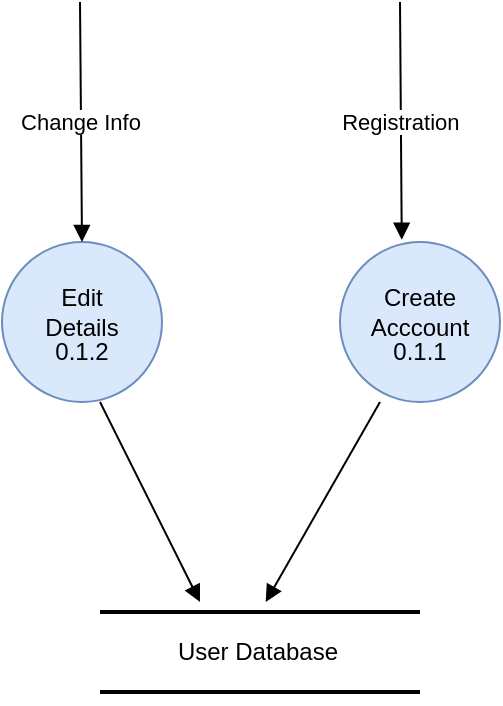 <mxfile version="26.1.1">
  <diagram name="Page-1" id="xusKoe4gPoToBGkfESRU">
    <mxGraphModel grid="1" page="1" gridSize="10" guides="1" tooltips="1" connect="1" arrows="1" fold="1" pageScale="1" pageWidth="827" pageHeight="1169" math="0" shadow="0">
      <root>
        <mxCell id="0" />
        <mxCell id="1" parent="0" />
        <mxCell id="96Y2B3fEYa-XEJg0q8iY-3" value="" style="ellipse;whiteSpace=wrap;html=1;aspect=fixed;fillColor=#dae8fc;strokeColor=#6c8ebf;" vertex="1" parent="1">
          <mxGeometry x="1250" y="1530" width="80" height="80" as="geometry" />
        </mxCell>
        <mxCell id="96Y2B3fEYa-XEJg0q8iY-4" value="Create Acccount" style="text;strokeColor=none;align=center;fillColor=none;html=1;verticalAlign=middle;whiteSpace=wrap;rounded=0;" vertex="1" parent="1">
          <mxGeometry x="1260" y="1550" width="60" height="30" as="geometry" />
        </mxCell>
        <mxCell id="96Y2B3fEYa-XEJg0q8iY-5" value="0.1.1" style="text;strokeColor=none;align=center;fillColor=none;html=1;verticalAlign=middle;whiteSpace=wrap;rounded=0;" vertex="1" parent="1">
          <mxGeometry x="1260" y="1570" width="60" height="30" as="geometry" />
        </mxCell>
        <mxCell id="96Y2B3fEYa-XEJg0q8iY-6" value="" style="ellipse;whiteSpace=wrap;html=1;aspect=fixed;fillColor=#dae8fc;strokeColor=#6c8ebf;" vertex="1" parent="1">
          <mxGeometry x="1081" y="1530" width="80" height="80" as="geometry" />
        </mxCell>
        <mxCell id="96Y2B3fEYa-XEJg0q8iY-7" value="Edit Details" style="text;strokeColor=none;align=center;fillColor=none;html=1;verticalAlign=middle;whiteSpace=wrap;rounded=0;" vertex="1" parent="1">
          <mxGeometry x="1091" y="1550" width="60" height="30" as="geometry" />
        </mxCell>
        <mxCell id="96Y2B3fEYa-XEJg0q8iY-8" value="0.1.2" style="text;strokeColor=none;align=center;fillColor=none;html=1;verticalAlign=middle;whiteSpace=wrap;rounded=0;" vertex="1" parent="1">
          <mxGeometry x="1091" y="1570" width="60" height="30" as="geometry" />
        </mxCell>
        <mxCell id="96Y2B3fEYa-XEJg0q8iY-9" value="Registration" style="curved=1;startArrow=none;endArrow=block;rounded=0;entryX=0.386;entryY=-0.014;entryDx=0;entryDy=0;entryPerimeter=0;" edge="1" parent="1" target="96Y2B3fEYa-XEJg0q8iY-3">
          <mxGeometry x="0.002" relative="1" as="geometry">
            <Array as="points" />
            <mxPoint x="1280" y="1410" as="sourcePoint" />
            <mxPoint x="1280" y="1520" as="targetPoint" />
            <mxPoint as="offset" />
          </mxGeometry>
        </mxCell>
        <mxCell id="96Y2B3fEYa-XEJg0q8iY-11" value="Change Info" style="curved=1;startArrow=none;endArrow=block;rounded=0;entryX=0.5;entryY=0;entryDx=0;entryDy=0;" edge="1" parent="1" target="96Y2B3fEYa-XEJg0q8iY-6">
          <mxGeometry x="-0.005" relative="1" as="geometry">
            <Array as="points" />
            <mxPoint x="1120" y="1410" as="sourcePoint" />
            <mxPoint x="1220" y="1520" as="targetPoint" />
            <mxPoint as="offset" />
          </mxGeometry>
        </mxCell>
        <mxCell id="96Y2B3fEYa-XEJg0q8iY-12" value="" style="line;strokeWidth=2;html=1;" vertex="1" parent="1">
          <mxGeometry x="1130" y="1710" width="160" height="10" as="geometry" />
        </mxCell>
        <mxCell id="96Y2B3fEYa-XEJg0q8iY-13" value="" style="line;strokeWidth=2;html=1;" vertex="1" parent="1">
          <mxGeometry x="1130" y="1750" width="160" height="10" as="geometry" />
        </mxCell>
        <mxCell id="96Y2B3fEYa-XEJg0q8iY-14" value="User Database" style="text;strokeColor=none;align=center;fillColor=none;html=1;verticalAlign=middle;whiteSpace=wrap;rounded=0;" vertex="1" parent="1">
          <mxGeometry x="1149" y="1720" width="120" height="30" as="geometry" />
        </mxCell>
        <mxCell id="96Y2B3fEYa-XEJg0q8iY-15" value="" style="curved=1;startArrow=none;endArrow=block;rounded=0;" edge="1" parent="1" target="96Y2B3fEYa-XEJg0q8iY-12">
          <mxGeometry x="0.002" relative="1" as="geometry">
            <Array as="points" />
            <mxPoint x="1270" y="1610" as="sourcePoint" />
            <mxPoint x="1320" y="1700" as="targetPoint" />
            <mxPoint as="offset" />
          </mxGeometry>
        </mxCell>
        <mxCell id="96Y2B3fEYa-XEJg0q8iY-16" value="" style="curved=1;startArrow=none;endArrow=block;rounded=0;" edge="1" parent="1">
          <mxGeometry x="0.002" relative="1" as="geometry">
            <Array as="points" />
            <mxPoint x="1130" y="1610" as="sourcePoint" />
            <mxPoint x="1180" y="1710" as="targetPoint" />
            <mxPoint as="offset" />
          </mxGeometry>
        </mxCell>
      </root>
    </mxGraphModel>
  </diagram>
</mxfile>
